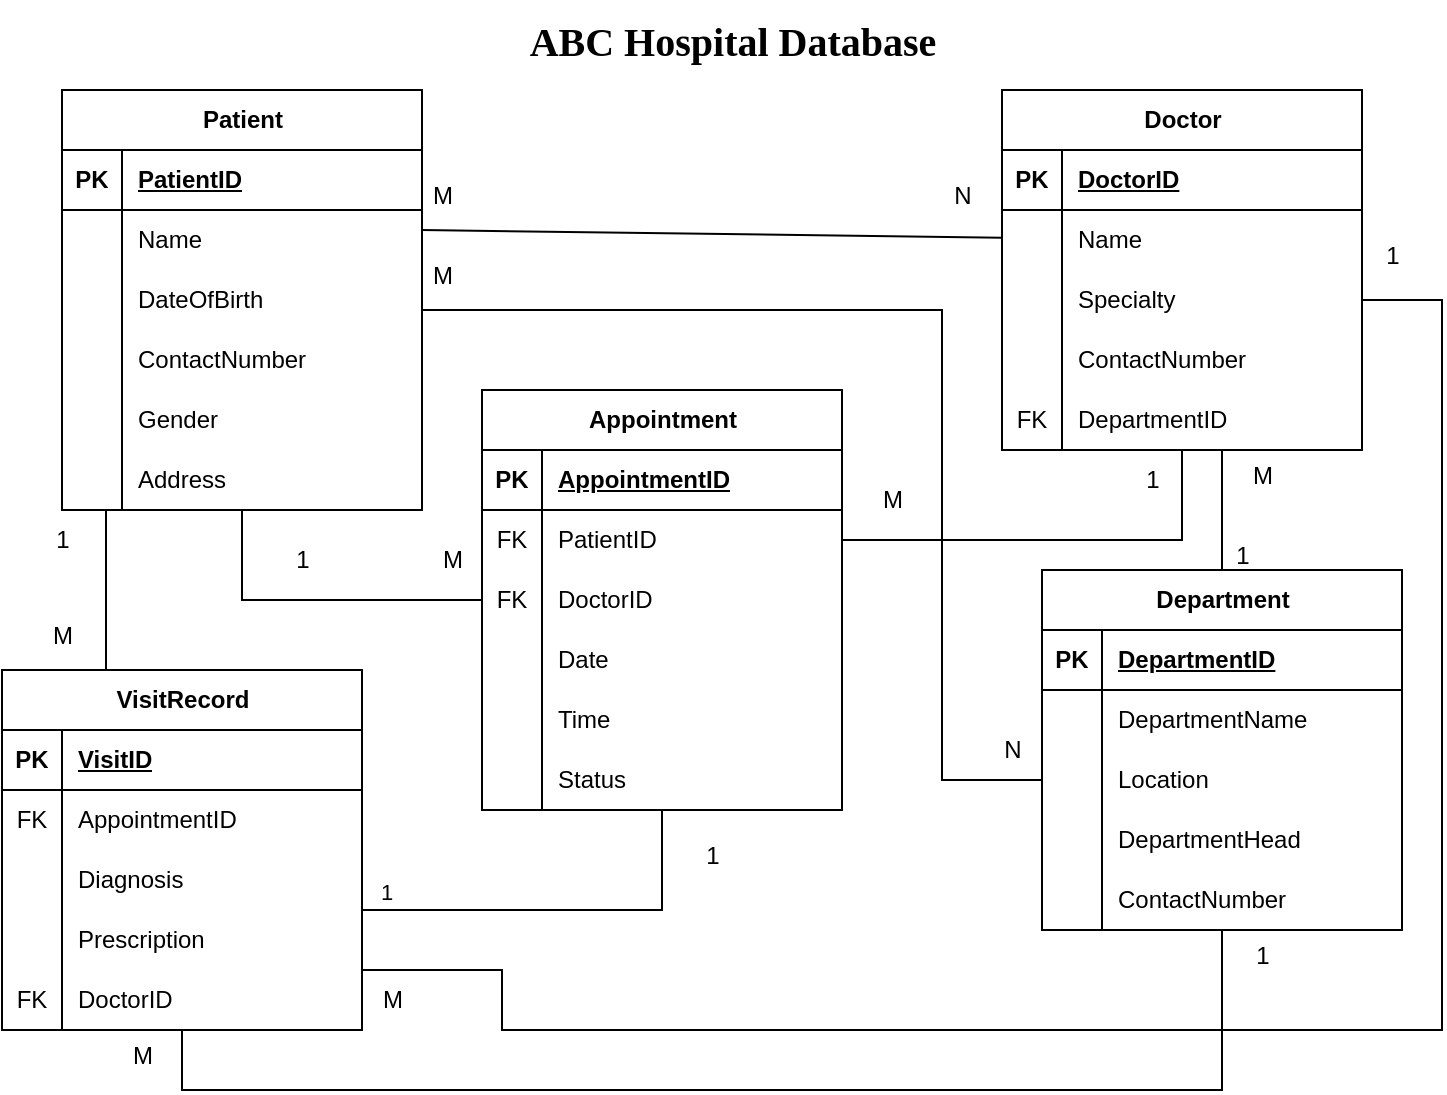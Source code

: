 <mxfile version="27.1.4">
  <diagram id="R2lEEEUBdFMjLlhIrx00" name="Page-1">
    <mxGraphModel dx="786" dy="1659" grid="1" gridSize="10" guides="1" tooltips="1" connect="1" arrows="1" fold="1" page="1" pageScale="1" pageWidth="850" pageHeight="1100" math="0" shadow="0" extFonts="Permanent Marker^https://fonts.googleapis.com/css?family=Permanent+Marker">
      <root>
        <mxCell id="0" />
        <mxCell id="1" parent="0" />
        <mxCell id="nMA0meQcNKcLC9DKMlgQ-1" value="Patient" style="shape=table;startSize=30;container=1;collapsible=1;childLayout=tableLayout;fixedRows=1;rowLines=0;fontStyle=1;align=center;resizeLast=1;html=1;" vertex="1" parent="1">
          <mxGeometry x="140" y="40" width="180" height="210" as="geometry" />
        </mxCell>
        <mxCell id="nMA0meQcNKcLC9DKMlgQ-2" value="" style="shape=tableRow;horizontal=0;startSize=0;swimlaneHead=0;swimlaneBody=0;fillColor=none;collapsible=0;dropTarget=0;points=[[0,0.5],[1,0.5]];portConstraint=eastwest;top=0;left=0;right=0;bottom=1;" vertex="1" parent="nMA0meQcNKcLC9DKMlgQ-1">
          <mxGeometry y="30" width="180" height="30" as="geometry" />
        </mxCell>
        <mxCell id="nMA0meQcNKcLC9DKMlgQ-3" value="PK" style="shape=partialRectangle;connectable=0;fillColor=none;top=0;left=0;bottom=0;right=0;fontStyle=1;overflow=hidden;whiteSpace=wrap;html=1;" vertex="1" parent="nMA0meQcNKcLC9DKMlgQ-2">
          <mxGeometry width="30" height="30" as="geometry">
            <mxRectangle width="30" height="30" as="alternateBounds" />
          </mxGeometry>
        </mxCell>
        <mxCell id="nMA0meQcNKcLC9DKMlgQ-4" value="PatientID" style="shape=partialRectangle;connectable=0;fillColor=none;top=0;left=0;bottom=0;right=0;align=left;spacingLeft=6;fontStyle=5;overflow=hidden;whiteSpace=wrap;html=1;" vertex="1" parent="nMA0meQcNKcLC9DKMlgQ-2">
          <mxGeometry x="30" width="150" height="30" as="geometry">
            <mxRectangle width="150" height="30" as="alternateBounds" />
          </mxGeometry>
        </mxCell>
        <mxCell id="nMA0meQcNKcLC9DKMlgQ-5" value="" style="shape=tableRow;horizontal=0;startSize=0;swimlaneHead=0;swimlaneBody=0;fillColor=none;collapsible=0;dropTarget=0;points=[[0,0.5],[1,0.5]];portConstraint=eastwest;top=0;left=0;right=0;bottom=0;" vertex="1" parent="nMA0meQcNKcLC9DKMlgQ-1">
          <mxGeometry y="60" width="180" height="30" as="geometry" />
        </mxCell>
        <mxCell id="nMA0meQcNKcLC9DKMlgQ-6" value="" style="shape=partialRectangle;connectable=0;fillColor=none;top=0;left=0;bottom=0;right=0;editable=1;overflow=hidden;whiteSpace=wrap;html=1;" vertex="1" parent="nMA0meQcNKcLC9DKMlgQ-5">
          <mxGeometry width="30" height="30" as="geometry">
            <mxRectangle width="30" height="30" as="alternateBounds" />
          </mxGeometry>
        </mxCell>
        <mxCell id="nMA0meQcNKcLC9DKMlgQ-7" value="Name" style="shape=partialRectangle;connectable=0;fillColor=none;top=0;left=0;bottom=0;right=0;align=left;spacingLeft=6;overflow=hidden;whiteSpace=wrap;html=1;" vertex="1" parent="nMA0meQcNKcLC9DKMlgQ-5">
          <mxGeometry x="30" width="150" height="30" as="geometry">
            <mxRectangle width="150" height="30" as="alternateBounds" />
          </mxGeometry>
        </mxCell>
        <mxCell id="nMA0meQcNKcLC9DKMlgQ-8" value="" style="shape=tableRow;horizontal=0;startSize=0;swimlaneHead=0;swimlaneBody=0;fillColor=none;collapsible=0;dropTarget=0;points=[[0,0.5],[1,0.5]];portConstraint=eastwest;top=0;left=0;right=0;bottom=0;" vertex="1" parent="nMA0meQcNKcLC9DKMlgQ-1">
          <mxGeometry y="90" width="180" height="30" as="geometry" />
        </mxCell>
        <mxCell id="nMA0meQcNKcLC9DKMlgQ-9" value="" style="shape=partialRectangle;connectable=0;fillColor=none;top=0;left=0;bottom=0;right=0;editable=1;overflow=hidden;whiteSpace=wrap;html=1;" vertex="1" parent="nMA0meQcNKcLC9DKMlgQ-8">
          <mxGeometry width="30" height="30" as="geometry">
            <mxRectangle width="30" height="30" as="alternateBounds" />
          </mxGeometry>
        </mxCell>
        <mxCell id="nMA0meQcNKcLC9DKMlgQ-10" value="DateOfBirth" style="shape=partialRectangle;connectable=0;fillColor=none;top=0;left=0;bottom=0;right=0;align=left;spacingLeft=6;overflow=hidden;whiteSpace=wrap;html=1;" vertex="1" parent="nMA0meQcNKcLC9DKMlgQ-8">
          <mxGeometry x="30" width="150" height="30" as="geometry">
            <mxRectangle width="150" height="30" as="alternateBounds" />
          </mxGeometry>
        </mxCell>
        <mxCell id="nMA0meQcNKcLC9DKMlgQ-11" value="" style="shape=tableRow;horizontal=0;startSize=0;swimlaneHead=0;swimlaneBody=0;fillColor=none;collapsible=0;dropTarget=0;points=[[0,0.5],[1,0.5]];portConstraint=eastwest;top=0;left=0;right=0;bottom=0;" vertex="1" parent="nMA0meQcNKcLC9DKMlgQ-1">
          <mxGeometry y="120" width="180" height="30" as="geometry" />
        </mxCell>
        <mxCell id="nMA0meQcNKcLC9DKMlgQ-12" value="" style="shape=partialRectangle;connectable=0;fillColor=none;top=0;left=0;bottom=0;right=0;editable=1;overflow=hidden;whiteSpace=wrap;html=1;" vertex="1" parent="nMA0meQcNKcLC9DKMlgQ-11">
          <mxGeometry width="30" height="30" as="geometry">
            <mxRectangle width="30" height="30" as="alternateBounds" />
          </mxGeometry>
        </mxCell>
        <mxCell id="nMA0meQcNKcLC9DKMlgQ-13" value="ContactNumber" style="shape=partialRectangle;connectable=0;fillColor=none;top=0;left=0;bottom=0;right=0;align=left;spacingLeft=6;overflow=hidden;whiteSpace=wrap;html=1;" vertex="1" parent="nMA0meQcNKcLC9DKMlgQ-11">
          <mxGeometry x="30" width="150" height="30" as="geometry">
            <mxRectangle width="150" height="30" as="alternateBounds" />
          </mxGeometry>
        </mxCell>
        <mxCell id="nMA0meQcNKcLC9DKMlgQ-156" style="shape=tableRow;horizontal=0;startSize=0;swimlaneHead=0;swimlaneBody=0;fillColor=none;collapsible=0;dropTarget=0;points=[[0,0.5],[1,0.5]];portConstraint=eastwest;top=0;left=0;right=0;bottom=0;" vertex="1" parent="nMA0meQcNKcLC9DKMlgQ-1">
          <mxGeometry y="150" width="180" height="30" as="geometry" />
        </mxCell>
        <mxCell id="nMA0meQcNKcLC9DKMlgQ-157" style="shape=partialRectangle;connectable=0;fillColor=none;top=0;left=0;bottom=0;right=0;editable=1;overflow=hidden;whiteSpace=wrap;html=1;" vertex="1" parent="nMA0meQcNKcLC9DKMlgQ-156">
          <mxGeometry width="30" height="30" as="geometry">
            <mxRectangle width="30" height="30" as="alternateBounds" />
          </mxGeometry>
        </mxCell>
        <mxCell id="nMA0meQcNKcLC9DKMlgQ-158" value="Gender" style="shape=partialRectangle;connectable=0;fillColor=none;top=0;left=0;bottom=0;right=0;align=left;spacingLeft=6;overflow=hidden;whiteSpace=wrap;html=1;" vertex="1" parent="nMA0meQcNKcLC9DKMlgQ-156">
          <mxGeometry x="30" width="150" height="30" as="geometry">
            <mxRectangle width="150" height="30" as="alternateBounds" />
          </mxGeometry>
        </mxCell>
        <mxCell id="nMA0meQcNKcLC9DKMlgQ-159" style="shape=tableRow;horizontal=0;startSize=0;swimlaneHead=0;swimlaneBody=0;fillColor=none;collapsible=0;dropTarget=0;points=[[0,0.5],[1,0.5]];portConstraint=eastwest;top=0;left=0;right=0;bottom=0;" vertex="1" parent="nMA0meQcNKcLC9DKMlgQ-1">
          <mxGeometry y="180" width="180" height="30" as="geometry" />
        </mxCell>
        <mxCell id="nMA0meQcNKcLC9DKMlgQ-160" style="shape=partialRectangle;connectable=0;fillColor=none;top=0;left=0;bottom=0;right=0;editable=1;overflow=hidden;whiteSpace=wrap;html=1;" vertex="1" parent="nMA0meQcNKcLC9DKMlgQ-159">
          <mxGeometry width="30" height="30" as="geometry">
            <mxRectangle width="30" height="30" as="alternateBounds" />
          </mxGeometry>
        </mxCell>
        <mxCell id="nMA0meQcNKcLC9DKMlgQ-161" value="Address" style="shape=partialRectangle;connectable=0;fillColor=none;top=0;left=0;bottom=0;right=0;align=left;spacingLeft=6;overflow=hidden;whiteSpace=wrap;html=1;" vertex="1" parent="nMA0meQcNKcLC9DKMlgQ-159">
          <mxGeometry x="30" width="150" height="30" as="geometry">
            <mxRectangle width="150" height="30" as="alternateBounds" />
          </mxGeometry>
        </mxCell>
        <mxCell id="nMA0meQcNKcLC9DKMlgQ-14" value="Doctor" style="shape=table;startSize=30;container=1;collapsible=1;childLayout=tableLayout;fixedRows=1;rowLines=0;fontStyle=1;align=center;resizeLast=1;html=1;" vertex="1" parent="1">
          <mxGeometry x="610" y="40" width="180" height="180" as="geometry" />
        </mxCell>
        <mxCell id="nMA0meQcNKcLC9DKMlgQ-15" value="" style="shape=tableRow;horizontal=0;startSize=0;swimlaneHead=0;swimlaneBody=0;fillColor=none;collapsible=0;dropTarget=0;points=[[0,0.5],[1,0.5]];portConstraint=eastwest;top=0;left=0;right=0;bottom=1;" vertex="1" parent="nMA0meQcNKcLC9DKMlgQ-14">
          <mxGeometry y="30" width="180" height="30" as="geometry" />
        </mxCell>
        <mxCell id="nMA0meQcNKcLC9DKMlgQ-16" value="PK" style="shape=partialRectangle;connectable=0;fillColor=none;top=0;left=0;bottom=0;right=0;fontStyle=1;overflow=hidden;whiteSpace=wrap;html=1;" vertex="1" parent="nMA0meQcNKcLC9DKMlgQ-15">
          <mxGeometry width="30" height="30" as="geometry">
            <mxRectangle width="30" height="30" as="alternateBounds" />
          </mxGeometry>
        </mxCell>
        <mxCell id="nMA0meQcNKcLC9DKMlgQ-17" value="DoctorID" style="shape=partialRectangle;connectable=0;fillColor=none;top=0;left=0;bottom=0;right=0;align=left;spacingLeft=6;fontStyle=5;overflow=hidden;whiteSpace=wrap;html=1;" vertex="1" parent="nMA0meQcNKcLC9DKMlgQ-15">
          <mxGeometry x="30" width="150" height="30" as="geometry">
            <mxRectangle width="150" height="30" as="alternateBounds" />
          </mxGeometry>
        </mxCell>
        <mxCell id="nMA0meQcNKcLC9DKMlgQ-18" value="" style="shape=tableRow;horizontal=0;startSize=0;swimlaneHead=0;swimlaneBody=0;fillColor=none;collapsible=0;dropTarget=0;points=[[0,0.5],[1,0.5]];portConstraint=eastwest;top=0;left=0;right=0;bottom=0;" vertex="1" parent="nMA0meQcNKcLC9DKMlgQ-14">
          <mxGeometry y="60" width="180" height="30" as="geometry" />
        </mxCell>
        <mxCell id="nMA0meQcNKcLC9DKMlgQ-19" value="" style="shape=partialRectangle;connectable=0;fillColor=none;top=0;left=0;bottom=0;right=0;editable=1;overflow=hidden;whiteSpace=wrap;html=1;" vertex="1" parent="nMA0meQcNKcLC9DKMlgQ-18">
          <mxGeometry width="30" height="30" as="geometry">
            <mxRectangle width="30" height="30" as="alternateBounds" />
          </mxGeometry>
        </mxCell>
        <mxCell id="nMA0meQcNKcLC9DKMlgQ-20" value="Name" style="shape=partialRectangle;connectable=0;fillColor=none;top=0;left=0;bottom=0;right=0;align=left;spacingLeft=6;overflow=hidden;whiteSpace=wrap;html=1;" vertex="1" parent="nMA0meQcNKcLC9DKMlgQ-18">
          <mxGeometry x="30" width="150" height="30" as="geometry">
            <mxRectangle width="150" height="30" as="alternateBounds" />
          </mxGeometry>
        </mxCell>
        <mxCell id="nMA0meQcNKcLC9DKMlgQ-21" value="" style="shape=tableRow;horizontal=0;startSize=0;swimlaneHead=0;swimlaneBody=0;fillColor=none;collapsible=0;dropTarget=0;points=[[0,0.5],[1,0.5]];portConstraint=eastwest;top=0;left=0;right=0;bottom=0;" vertex="1" parent="nMA0meQcNKcLC9DKMlgQ-14">
          <mxGeometry y="90" width="180" height="30" as="geometry" />
        </mxCell>
        <mxCell id="nMA0meQcNKcLC9DKMlgQ-22" value="" style="shape=partialRectangle;connectable=0;fillColor=none;top=0;left=0;bottom=0;right=0;editable=1;overflow=hidden;whiteSpace=wrap;html=1;" vertex="1" parent="nMA0meQcNKcLC9DKMlgQ-21">
          <mxGeometry width="30" height="30" as="geometry">
            <mxRectangle width="30" height="30" as="alternateBounds" />
          </mxGeometry>
        </mxCell>
        <mxCell id="nMA0meQcNKcLC9DKMlgQ-23" value="Specialty" style="shape=partialRectangle;connectable=0;fillColor=none;top=0;left=0;bottom=0;right=0;align=left;spacingLeft=6;overflow=hidden;whiteSpace=wrap;html=1;" vertex="1" parent="nMA0meQcNKcLC9DKMlgQ-21">
          <mxGeometry x="30" width="150" height="30" as="geometry">
            <mxRectangle width="150" height="30" as="alternateBounds" />
          </mxGeometry>
        </mxCell>
        <mxCell id="nMA0meQcNKcLC9DKMlgQ-24" value="" style="shape=tableRow;horizontal=0;startSize=0;swimlaneHead=0;swimlaneBody=0;fillColor=none;collapsible=0;dropTarget=0;points=[[0,0.5],[1,0.5]];portConstraint=eastwest;top=0;left=0;right=0;bottom=0;" vertex="1" parent="nMA0meQcNKcLC9DKMlgQ-14">
          <mxGeometry y="120" width="180" height="30" as="geometry" />
        </mxCell>
        <mxCell id="nMA0meQcNKcLC9DKMlgQ-25" value="" style="shape=partialRectangle;connectable=0;fillColor=none;top=0;left=0;bottom=0;right=0;editable=1;overflow=hidden;whiteSpace=wrap;html=1;" vertex="1" parent="nMA0meQcNKcLC9DKMlgQ-24">
          <mxGeometry width="30" height="30" as="geometry">
            <mxRectangle width="30" height="30" as="alternateBounds" />
          </mxGeometry>
        </mxCell>
        <mxCell id="nMA0meQcNKcLC9DKMlgQ-26" value="ContactNumber" style="shape=partialRectangle;connectable=0;fillColor=none;top=0;left=0;bottom=0;right=0;align=left;spacingLeft=6;overflow=hidden;whiteSpace=wrap;html=1;" vertex="1" parent="nMA0meQcNKcLC9DKMlgQ-24">
          <mxGeometry x="30" width="150" height="30" as="geometry">
            <mxRectangle width="150" height="30" as="alternateBounds" />
          </mxGeometry>
        </mxCell>
        <mxCell id="nMA0meQcNKcLC9DKMlgQ-162" style="shape=tableRow;horizontal=0;startSize=0;swimlaneHead=0;swimlaneBody=0;fillColor=none;collapsible=0;dropTarget=0;points=[[0,0.5],[1,0.5]];portConstraint=eastwest;top=0;left=0;right=0;bottom=0;" vertex="1" parent="nMA0meQcNKcLC9DKMlgQ-14">
          <mxGeometry y="150" width="180" height="30" as="geometry" />
        </mxCell>
        <mxCell id="nMA0meQcNKcLC9DKMlgQ-163" value="FK" style="shape=partialRectangle;connectable=0;fillColor=none;top=0;left=0;bottom=0;right=0;editable=1;overflow=hidden;whiteSpace=wrap;html=1;" vertex="1" parent="nMA0meQcNKcLC9DKMlgQ-162">
          <mxGeometry width="30" height="30" as="geometry">
            <mxRectangle width="30" height="30" as="alternateBounds" />
          </mxGeometry>
        </mxCell>
        <mxCell id="nMA0meQcNKcLC9DKMlgQ-164" value="DepartmentID" style="shape=partialRectangle;connectable=0;fillColor=none;top=0;left=0;bottom=0;right=0;align=left;spacingLeft=6;overflow=hidden;whiteSpace=wrap;html=1;" vertex="1" parent="nMA0meQcNKcLC9DKMlgQ-162">
          <mxGeometry x="30" width="150" height="30" as="geometry">
            <mxRectangle width="150" height="30" as="alternateBounds" />
          </mxGeometry>
        </mxCell>
        <mxCell id="nMA0meQcNKcLC9DKMlgQ-40" value="" style="shape=tableRow;horizontal=0;startSize=0;swimlaneHead=0;swimlaneBody=0;fillColor=none;collapsible=0;dropTarget=0;points=[[0,0.5],[1,0.5]];portConstraint=eastwest;top=0;left=0;right=0;bottom=0;" vertex="1" parent="1">
          <mxGeometry x="400" y="410" width="180" height="30" as="geometry" />
        </mxCell>
        <mxCell id="nMA0meQcNKcLC9DKMlgQ-41" value="" style="shape=partialRectangle;connectable=0;fillColor=none;top=0;left=0;bottom=0;right=0;editable=1;overflow=hidden;whiteSpace=wrap;html=1;" vertex="1" parent="nMA0meQcNKcLC9DKMlgQ-40">
          <mxGeometry width="30" height="30" as="geometry">
            <mxRectangle width="30" height="30" as="alternateBounds" />
          </mxGeometry>
        </mxCell>
        <mxCell id="nMA0meQcNKcLC9DKMlgQ-61" value="Appointment" style="shape=table;startSize=30;container=1;collapsible=1;childLayout=tableLayout;fixedRows=1;rowLines=0;fontStyle=1;align=center;resizeLast=1;html=1;" vertex="1" parent="1">
          <mxGeometry x="350" y="190" width="180" height="210" as="geometry" />
        </mxCell>
        <mxCell id="nMA0meQcNKcLC9DKMlgQ-62" value="" style="shape=tableRow;horizontal=0;startSize=0;swimlaneHead=0;swimlaneBody=0;fillColor=none;collapsible=0;dropTarget=0;points=[[0,0.5],[1,0.5]];portConstraint=eastwest;top=0;left=0;right=0;bottom=1;" vertex="1" parent="nMA0meQcNKcLC9DKMlgQ-61">
          <mxGeometry y="30" width="180" height="30" as="geometry" />
        </mxCell>
        <mxCell id="nMA0meQcNKcLC9DKMlgQ-63" value="PK" style="shape=partialRectangle;connectable=0;fillColor=none;top=0;left=0;bottom=0;right=0;fontStyle=1;overflow=hidden;whiteSpace=wrap;html=1;" vertex="1" parent="nMA0meQcNKcLC9DKMlgQ-62">
          <mxGeometry width="30" height="30" as="geometry">
            <mxRectangle width="30" height="30" as="alternateBounds" />
          </mxGeometry>
        </mxCell>
        <mxCell id="nMA0meQcNKcLC9DKMlgQ-64" value="AppointmentID" style="shape=partialRectangle;connectable=0;fillColor=none;top=0;left=0;bottom=0;right=0;align=left;spacingLeft=6;fontStyle=5;overflow=hidden;whiteSpace=wrap;html=1;" vertex="1" parent="nMA0meQcNKcLC9DKMlgQ-62">
          <mxGeometry x="30" width="150" height="30" as="geometry">
            <mxRectangle width="150" height="30" as="alternateBounds" />
          </mxGeometry>
        </mxCell>
        <mxCell id="nMA0meQcNKcLC9DKMlgQ-65" value="" style="shape=tableRow;horizontal=0;startSize=0;swimlaneHead=0;swimlaneBody=0;fillColor=none;collapsible=0;dropTarget=0;points=[[0,0.5],[1,0.5]];portConstraint=eastwest;top=0;left=0;right=0;bottom=0;" vertex="1" parent="nMA0meQcNKcLC9DKMlgQ-61">
          <mxGeometry y="60" width="180" height="30" as="geometry" />
        </mxCell>
        <mxCell id="nMA0meQcNKcLC9DKMlgQ-66" value="FK" style="shape=partialRectangle;connectable=0;fillColor=none;top=0;left=0;bottom=0;right=0;editable=1;overflow=hidden;whiteSpace=wrap;html=1;" vertex="1" parent="nMA0meQcNKcLC9DKMlgQ-65">
          <mxGeometry width="30" height="30" as="geometry">
            <mxRectangle width="30" height="30" as="alternateBounds" />
          </mxGeometry>
        </mxCell>
        <mxCell id="nMA0meQcNKcLC9DKMlgQ-67" value="PatientID" style="shape=partialRectangle;connectable=0;fillColor=none;top=0;left=0;bottom=0;right=0;align=left;spacingLeft=6;overflow=hidden;whiteSpace=wrap;html=1;" vertex="1" parent="nMA0meQcNKcLC9DKMlgQ-65">
          <mxGeometry x="30" width="150" height="30" as="geometry">
            <mxRectangle width="150" height="30" as="alternateBounds" />
          </mxGeometry>
        </mxCell>
        <mxCell id="nMA0meQcNKcLC9DKMlgQ-68" value="" style="shape=tableRow;horizontal=0;startSize=0;swimlaneHead=0;swimlaneBody=0;fillColor=none;collapsible=0;dropTarget=0;points=[[0,0.5],[1,0.5]];portConstraint=eastwest;top=0;left=0;right=0;bottom=0;" vertex="1" parent="nMA0meQcNKcLC9DKMlgQ-61">
          <mxGeometry y="90" width="180" height="30" as="geometry" />
        </mxCell>
        <mxCell id="nMA0meQcNKcLC9DKMlgQ-69" value="FK" style="shape=partialRectangle;connectable=0;fillColor=none;top=0;left=0;bottom=0;right=0;editable=1;overflow=hidden;whiteSpace=wrap;html=1;" vertex="1" parent="nMA0meQcNKcLC9DKMlgQ-68">
          <mxGeometry width="30" height="30" as="geometry">
            <mxRectangle width="30" height="30" as="alternateBounds" />
          </mxGeometry>
        </mxCell>
        <mxCell id="nMA0meQcNKcLC9DKMlgQ-70" value="DoctorID" style="shape=partialRectangle;connectable=0;fillColor=none;top=0;left=0;bottom=0;right=0;align=left;spacingLeft=6;overflow=hidden;whiteSpace=wrap;html=1;" vertex="1" parent="nMA0meQcNKcLC9DKMlgQ-68">
          <mxGeometry x="30" width="150" height="30" as="geometry">
            <mxRectangle width="150" height="30" as="alternateBounds" />
          </mxGeometry>
        </mxCell>
        <mxCell id="nMA0meQcNKcLC9DKMlgQ-71" value="" style="shape=tableRow;horizontal=0;startSize=0;swimlaneHead=0;swimlaneBody=0;fillColor=none;collapsible=0;dropTarget=0;points=[[0,0.5],[1,0.5]];portConstraint=eastwest;top=0;left=0;right=0;bottom=0;" vertex="1" parent="nMA0meQcNKcLC9DKMlgQ-61">
          <mxGeometry y="120" width="180" height="30" as="geometry" />
        </mxCell>
        <mxCell id="nMA0meQcNKcLC9DKMlgQ-72" value="" style="shape=partialRectangle;connectable=0;fillColor=none;top=0;left=0;bottom=0;right=0;editable=1;overflow=hidden;whiteSpace=wrap;html=1;" vertex="1" parent="nMA0meQcNKcLC9DKMlgQ-71">
          <mxGeometry width="30" height="30" as="geometry">
            <mxRectangle width="30" height="30" as="alternateBounds" />
          </mxGeometry>
        </mxCell>
        <mxCell id="nMA0meQcNKcLC9DKMlgQ-73" value="Date" style="shape=partialRectangle;connectable=0;fillColor=none;top=0;left=0;bottom=0;right=0;align=left;spacingLeft=6;overflow=hidden;whiteSpace=wrap;html=1;" vertex="1" parent="nMA0meQcNKcLC9DKMlgQ-71">
          <mxGeometry x="30" width="150" height="30" as="geometry">
            <mxRectangle width="150" height="30" as="alternateBounds" />
          </mxGeometry>
        </mxCell>
        <mxCell id="nMA0meQcNKcLC9DKMlgQ-74" style="shape=tableRow;horizontal=0;startSize=0;swimlaneHead=0;swimlaneBody=0;fillColor=none;collapsible=0;dropTarget=0;points=[[0,0.5],[1,0.5]];portConstraint=eastwest;top=0;left=0;right=0;bottom=0;" vertex="1" parent="nMA0meQcNKcLC9DKMlgQ-61">
          <mxGeometry y="150" width="180" height="30" as="geometry" />
        </mxCell>
        <mxCell id="nMA0meQcNKcLC9DKMlgQ-75" value="" style="shape=partialRectangle;connectable=0;fillColor=none;top=0;left=0;bottom=0;right=0;editable=1;overflow=hidden;whiteSpace=wrap;html=1;" vertex="1" parent="nMA0meQcNKcLC9DKMlgQ-74">
          <mxGeometry width="30" height="30" as="geometry">
            <mxRectangle width="30" height="30" as="alternateBounds" />
          </mxGeometry>
        </mxCell>
        <mxCell id="nMA0meQcNKcLC9DKMlgQ-76" value="Time" style="shape=partialRectangle;connectable=0;fillColor=none;top=0;left=0;bottom=0;right=0;align=left;spacingLeft=6;overflow=hidden;whiteSpace=wrap;html=1;" vertex="1" parent="nMA0meQcNKcLC9DKMlgQ-74">
          <mxGeometry x="30" width="150" height="30" as="geometry">
            <mxRectangle width="150" height="30" as="alternateBounds" />
          </mxGeometry>
        </mxCell>
        <mxCell id="nMA0meQcNKcLC9DKMlgQ-168" style="shape=tableRow;horizontal=0;startSize=0;swimlaneHead=0;swimlaneBody=0;fillColor=none;collapsible=0;dropTarget=0;points=[[0,0.5],[1,0.5]];portConstraint=eastwest;top=0;left=0;right=0;bottom=0;" vertex="1" parent="nMA0meQcNKcLC9DKMlgQ-61">
          <mxGeometry y="180" width="180" height="30" as="geometry" />
        </mxCell>
        <mxCell id="nMA0meQcNKcLC9DKMlgQ-169" style="shape=partialRectangle;connectable=0;fillColor=none;top=0;left=0;bottom=0;right=0;editable=1;overflow=hidden;whiteSpace=wrap;html=1;" vertex="1" parent="nMA0meQcNKcLC9DKMlgQ-168">
          <mxGeometry width="30" height="30" as="geometry">
            <mxRectangle width="30" height="30" as="alternateBounds" />
          </mxGeometry>
        </mxCell>
        <mxCell id="nMA0meQcNKcLC9DKMlgQ-170" value="Status" style="shape=partialRectangle;connectable=0;fillColor=none;top=0;left=0;bottom=0;right=0;align=left;spacingLeft=6;overflow=hidden;whiteSpace=wrap;html=1;" vertex="1" parent="nMA0meQcNKcLC9DKMlgQ-168">
          <mxGeometry x="30" width="150" height="30" as="geometry">
            <mxRectangle width="150" height="30" as="alternateBounds" />
          </mxGeometry>
        </mxCell>
        <mxCell id="nMA0meQcNKcLC9DKMlgQ-85" value="VisitRecord" style="shape=table;startSize=30;container=1;collapsible=1;childLayout=tableLayout;fixedRows=1;rowLines=0;fontStyle=1;align=center;resizeLast=1;html=1;" vertex="1" parent="1">
          <mxGeometry x="110" y="330" width="180" height="180" as="geometry" />
        </mxCell>
        <mxCell id="nMA0meQcNKcLC9DKMlgQ-86" value="" style="shape=tableRow;horizontal=0;startSize=0;swimlaneHead=0;swimlaneBody=0;fillColor=none;collapsible=0;dropTarget=0;points=[[0,0.5],[1,0.5]];portConstraint=eastwest;top=0;left=0;right=0;bottom=1;" vertex="1" parent="nMA0meQcNKcLC9DKMlgQ-85">
          <mxGeometry y="30" width="180" height="30" as="geometry" />
        </mxCell>
        <mxCell id="nMA0meQcNKcLC9DKMlgQ-87" value="PK" style="shape=partialRectangle;connectable=0;fillColor=none;top=0;left=0;bottom=0;right=0;fontStyle=1;overflow=hidden;whiteSpace=wrap;html=1;" vertex="1" parent="nMA0meQcNKcLC9DKMlgQ-86">
          <mxGeometry width="30" height="30" as="geometry">
            <mxRectangle width="30" height="30" as="alternateBounds" />
          </mxGeometry>
        </mxCell>
        <mxCell id="nMA0meQcNKcLC9DKMlgQ-88" value="VisitID" style="shape=partialRectangle;connectable=0;fillColor=none;top=0;left=0;bottom=0;right=0;align=left;spacingLeft=6;fontStyle=5;overflow=hidden;whiteSpace=wrap;html=1;" vertex="1" parent="nMA0meQcNKcLC9DKMlgQ-86">
          <mxGeometry x="30" width="150" height="30" as="geometry">
            <mxRectangle width="150" height="30" as="alternateBounds" />
          </mxGeometry>
        </mxCell>
        <mxCell id="nMA0meQcNKcLC9DKMlgQ-89" value="" style="shape=tableRow;horizontal=0;startSize=0;swimlaneHead=0;swimlaneBody=0;fillColor=none;collapsible=0;dropTarget=0;points=[[0,0.5],[1,0.5]];portConstraint=eastwest;top=0;left=0;right=0;bottom=0;" vertex="1" parent="nMA0meQcNKcLC9DKMlgQ-85">
          <mxGeometry y="60" width="180" height="30" as="geometry" />
        </mxCell>
        <mxCell id="nMA0meQcNKcLC9DKMlgQ-90" value="FK" style="shape=partialRectangle;connectable=0;fillColor=none;top=0;left=0;bottom=0;right=0;editable=1;overflow=hidden;whiteSpace=wrap;html=1;" vertex="1" parent="nMA0meQcNKcLC9DKMlgQ-89">
          <mxGeometry width="30" height="30" as="geometry">
            <mxRectangle width="30" height="30" as="alternateBounds" />
          </mxGeometry>
        </mxCell>
        <mxCell id="nMA0meQcNKcLC9DKMlgQ-91" value="AppointmentID" style="shape=partialRectangle;connectable=0;fillColor=none;top=0;left=0;bottom=0;right=0;align=left;spacingLeft=6;overflow=hidden;whiteSpace=wrap;html=1;" vertex="1" parent="nMA0meQcNKcLC9DKMlgQ-89">
          <mxGeometry x="30" width="150" height="30" as="geometry">
            <mxRectangle width="150" height="30" as="alternateBounds" />
          </mxGeometry>
        </mxCell>
        <mxCell id="nMA0meQcNKcLC9DKMlgQ-92" value="" style="shape=tableRow;horizontal=0;startSize=0;swimlaneHead=0;swimlaneBody=0;fillColor=none;collapsible=0;dropTarget=0;points=[[0,0.5],[1,0.5]];portConstraint=eastwest;top=0;left=0;right=0;bottom=0;" vertex="1" parent="nMA0meQcNKcLC9DKMlgQ-85">
          <mxGeometry y="90" width="180" height="30" as="geometry" />
        </mxCell>
        <mxCell id="nMA0meQcNKcLC9DKMlgQ-93" value="" style="shape=partialRectangle;connectable=0;fillColor=none;top=0;left=0;bottom=0;right=0;editable=1;overflow=hidden;whiteSpace=wrap;html=1;" vertex="1" parent="nMA0meQcNKcLC9DKMlgQ-92">
          <mxGeometry width="30" height="30" as="geometry">
            <mxRectangle width="30" height="30" as="alternateBounds" />
          </mxGeometry>
        </mxCell>
        <mxCell id="nMA0meQcNKcLC9DKMlgQ-94" value="Diagnosis" style="shape=partialRectangle;connectable=0;fillColor=none;top=0;left=0;bottom=0;right=0;align=left;spacingLeft=6;overflow=hidden;whiteSpace=wrap;html=1;" vertex="1" parent="nMA0meQcNKcLC9DKMlgQ-92">
          <mxGeometry x="30" width="150" height="30" as="geometry">
            <mxRectangle width="150" height="30" as="alternateBounds" />
          </mxGeometry>
        </mxCell>
        <mxCell id="nMA0meQcNKcLC9DKMlgQ-95" value="" style="shape=tableRow;horizontal=0;startSize=0;swimlaneHead=0;swimlaneBody=0;fillColor=none;collapsible=0;dropTarget=0;points=[[0,0.5],[1,0.5]];portConstraint=eastwest;top=0;left=0;right=0;bottom=0;" vertex="1" parent="nMA0meQcNKcLC9DKMlgQ-85">
          <mxGeometry y="120" width="180" height="30" as="geometry" />
        </mxCell>
        <mxCell id="nMA0meQcNKcLC9DKMlgQ-96" value="" style="shape=partialRectangle;connectable=0;fillColor=none;top=0;left=0;bottom=0;right=0;editable=1;overflow=hidden;whiteSpace=wrap;html=1;" vertex="1" parent="nMA0meQcNKcLC9DKMlgQ-95">
          <mxGeometry width="30" height="30" as="geometry">
            <mxRectangle width="30" height="30" as="alternateBounds" />
          </mxGeometry>
        </mxCell>
        <mxCell id="nMA0meQcNKcLC9DKMlgQ-97" value="Prescription" style="shape=partialRectangle;connectable=0;fillColor=none;top=0;left=0;bottom=0;right=0;align=left;spacingLeft=6;overflow=hidden;whiteSpace=wrap;html=1;" vertex="1" parent="nMA0meQcNKcLC9DKMlgQ-95">
          <mxGeometry x="30" width="150" height="30" as="geometry">
            <mxRectangle width="150" height="30" as="alternateBounds" />
          </mxGeometry>
        </mxCell>
        <mxCell id="nMA0meQcNKcLC9DKMlgQ-171" style="shape=tableRow;horizontal=0;startSize=0;swimlaneHead=0;swimlaneBody=0;fillColor=none;collapsible=0;dropTarget=0;points=[[0,0.5],[1,0.5]];portConstraint=eastwest;top=0;left=0;right=0;bottom=0;" vertex="1" parent="nMA0meQcNKcLC9DKMlgQ-85">
          <mxGeometry y="150" width="180" height="30" as="geometry" />
        </mxCell>
        <mxCell id="nMA0meQcNKcLC9DKMlgQ-172" value="FK" style="shape=partialRectangle;connectable=0;fillColor=none;top=0;left=0;bottom=0;right=0;editable=1;overflow=hidden;whiteSpace=wrap;html=1;" vertex="1" parent="nMA0meQcNKcLC9DKMlgQ-171">
          <mxGeometry width="30" height="30" as="geometry">
            <mxRectangle width="30" height="30" as="alternateBounds" />
          </mxGeometry>
        </mxCell>
        <mxCell id="nMA0meQcNKcLC9DKMlgQ-173" value="DoctorID" style="shape=partialRectangle;connectable=0;fillColor=none;top=0;left=0;bottom=0;right=0;align=left;spacingLeft=6;overflow=hidden;whiteSpace=wrap;html=1;" vertex="1" parent="nMA0meQcNKcLC9DKMlgQ-171">
          <mxGeometry x="30" width="150" height="30" as="geometry">
            <mxRectangle width="150" height="30" as="alternateBounds" />
          </mxGeometry>
        </mxCell>
        <mxCell id="nMA0meQcNKcLC9DKMlgQ-98" value="Department" style="shape=table;startSize=30;container=1;collapsible=1;childLayout=tableLayout;fixedRows=1;rowLines=0;fontStyle=1;align=center;resizeLast=1;html=1;" vertex="1" parent="1">
          <mxGeometry x="630" y="280" width="180" height="180" as="geometry" />
        </mxCell>
        <mxCell id="nMA0meQcNKcLC9DKMlgQ-99" value="" style="shape=tableRow;horizontal=0;startSize=0;swimlaneHead=0;swimlaneBody=0;fillColor=none;collapsible=0;dropTarget=0;points=[[0,0.5],[1,0.5]];portConstraint=eastwest;top=0;left=0;right=0;bottom=1;" vertex="1" parent="nMA0meQcNKcLC9DKMlgQ-98">
          <mxGeometry y="30" width="180" height="30" as="geometry" />
        </mxCell>
        <mxCell id="nMA0meQcNKcLC9DKMlgQ-100" value="PK" style="shape=partialRectangle;connectable=0;fillColor=none;top=0;left=0;bottom=0;right=0;fontStyle=1;overflow=hidden;whiteSpace=wrap;html=1;" vertex="1" parent="nMA0meQcNKcLC9DKMlgQ-99">
          <mxGeometry width="30" height="30" as="geometry">
            <mxRectangle width="30" height="30" as="alternateBounds" />
          </mxGeometry>
        </mxCell>
        <mxCell id="nMA0meQcNKcLC9DKMlgQ-101" value="DepartmentID" style="shape=partialRectangle;connectable=0;fillColor=none;top=0;left=0;bottom=0;right=0;align=left;spacingLeft=6;fontStyle=5;overflow=hidden;whiteSpace=wrap;html=1;" vertex="1" parent="nMA0meQcNKcLC9DKMlgQ-99">
          <mxGeometry x="30" width="150" height="30" as="geometry">
            <mxRectangle width="150" height="30" as="alternateBounds" />
          </mxGeometry>
        </mxCell>
        <mxCell id="nMA0meQcNKcLC9DKMlgQ-102" value="" style="shape=tableRow;horizontal=0;startSize=0;swimlaneHead=0;swimlaneBody=0;fillColor=none;collapsible=0;dropTarget=0;points=[[0,0.5],[1,0.5]];portConstraint=eastwest;top=0;left=0;right=0;bottom=0;" vertex="1" parent="nMA0meQcNKcLC9DKMlgQ-98">
          <mxGeometry y="60" width="180" height="30" as="geometry" />
        </mxCell>
        <mxCell id="nMA0meQcNKcLC9DKMlgQ-103" value="" style="shape=partialRectangle;connectable=0;fillColor=none;top=0;left=0;bottom=0;right=0;editable=1;overflow=hidden;whiteSpace=wrap;html=1;" vertex="1" parent="nMA0meQcNKcLC9DKMlgQ-102">
          <mxGeometry width="30" height="30" as="geometry">
            <mxRectangle width="30" height="30" as="alternateBounds" />
          </mxGeometry>
        </mxCell>
        <mxCell id="nMA0meQcNKcLC9DKMlgQ-104" value="DepartmentName" style="shape=partialRectangle;connectable=0;fillColor=none;top=0;left=0;bottom=0;right=0;align=left;spacingLeft=6;overflow=hidden;whiteSpace=wrap;html=1;" vertex="1" parent="nMA0meQcNKcLC9DKMlgQ-102">
          <mxGeometry x="30" width="150" height="30" as="geometry">
            <mxRectangle width="150" height="30" as="alternateBounds" />
          </mxGeometry>
        </mxCell>
        <mxCell id="nMA0meQcNKcLC9DKMlgQ-105" value="" style="shape=tableRow;horizontal=0;startSize=0;swimlaneHead=0;swimlaneBody=0;fillColor=none;collapsible=0;dropTarget=0;points=[[0,0.5],[1,0.5]];portConstraint=eastwest;top=0;left=0;right=0;bottom=0;" vertex="1" parent="nMA0meQcNKcLC9DKMlgQ-98">
          <mxGeometry y="90" width="180" height="30" as="geometry" />
        </mxCell>
        <mxCell id="nMA0meQcNKcLC9DKMlgQ-106" value="" style="shape=partialRectangle;connectable=0;fillColor=none;top=0;left=0;bottom=0;right=0;editable=1;overflow=hidden;whiteSpace=wrap;html=1;" vertex="1" parent="nMA0meQcNKcLC9DKMlgQ-105">
          <mxGeometry width="30" height="30" as="geometry">
            <mxRectangle width="30" height="30" as="alternateBounds" />
          </mxGeometry>
        </mxCell>
        <mxCell id="nMA0meQcNKcLC9DKMlgQ-107" value="Location" style="shape=partialRectangle;connectable=0;fillColor=none;top=0;left=0;bottom=0;right=0;align=left;spacingLeft=6;overflow=hidden;whiteSpace=wrap;html=1;" vertex="1" parent="nMA0meQcNKcLC9DKMlgQ-105">
          <mxGeometry x="30" width="150" height="30" as="geometry">
            <mxRectangle width="150" height="30" as="alternateBounds" />
          </mxGeometry>
        </mxCell>
        <mxCell id="nMA0meQcNKcLC9DKMlgQ-114" style="shape=tableRow;horizontal=0;startSize=0;swimlaneHead=0;swimlaneBody=0;fillColor=none;collapsible=0;dropTarget=0;points=[[0,0.5],[1,0.5]];portConstraint=eastwest;top=0;left=0;right=0;bottom=0;" vertex="1" parent="nMA0meQcNKcLC9DKMlgQ-98">
          <mxGeometry y="120" width="180" height="30" as="geometry" />
        </mxCell>
        <mxCell id="nMA0meQcNKcLC9DKMlgQ-115" style="shape=partialRectangle;connectable=0;fillColor=none;top=0;left=0;bottom=0;right=0;editable=1;overflow=hidden;whiteSpace=wrap;html=1;" vertex="1" parent="nMA0meQcNKcLC9DKMlgQ-114">
          <mxGeometry width="30" height="30" as="geometry">
            <mxRectangle width="30" height="30" as="alternateBounds" />
          </mxGeometry>
        </mxCell>
        <mxCell id="nMA0meQcNKcLC9DKMlgQ-116" value="DepartmentHead" style="shape=partialRectangle;connectable=0;fillColor=none;top=0;left=0;bottom=0;right=0;align=left;spacingLeft=6;overflow=hidden;whiteSpace=wrap;html=1;" vertex="1" parent="nMA0meQcNKcLC9DKMlgQ-114">
          <mxGeometry x="30" width="150" height="30" as="geometry">
            <mxRectangle width="150" height="30" as="alternateBounds" />
          </mxGeometry>
        </mxCell>
        <mxCell id="nMA0meQcNKcLC9DKMlgQ-111" style="shape=tableRow;horizontal=0;startSize=0;swimlaneHead=0;swimlaneBody=0;fillColor=none;collapsible=0;dropTarget=0;points=[[0,0.5],[1,0.5]];portConstraint=eastwest;top=0;left=0;right=0;bottom=0;" vertex="1" parent="nMA0meQcNKcLC9DKMlgQ-98">
          <mxGeometry y="150" width="180" height="30" as="geometry" />
        </mxCell>
        <mxCell id="nMA0meQcNKcLC9DKMlgQ-112" style="shape=partialRectangle;connectable=0;fillColor=none;top=0;left=0;bottom=0;right=0;editable=1;overflow=hidden;whiteSpace=wrap;html=1;" vertex="1" parent="nMA0meQcNKcLC9DKMlgQ-111">
          <mxGeometry width="30" height="30" as="geometry">
            <mxRectangle width="30" height="30" as="alternateBounds" />
          </mxGeometry>
        </mxCell>
        <mxCell id="nMA0meQcNKcLC9DKMlgQ-113" value="ContactNumber" style="shape=partialRectangle;connectable=0;fillColor=none;top=0;left=0;bottom=0;right=0;align=left;spacingLeft=6;overflow=hidden;whiteSpace=wrap;html=1;" vertex="1" parent="nMA0meQcNKcLC9DKMlgQ-111">
          <mxGeometry x="30" width="150" height="30" as="geometry">
            <mxRectangle width="150" height="30" as="alternateBounds" />
          </mxGeometry>
        </mxCell>
        <mxCell id="nMA0meQcNKcLC9DKMlgQ-125" value="" style="endArrow=none;html=1;rounded=0;" edge="1" parent="1">
          <mxGeometry relative="1" as="geometry">
            <mxPoint x="162" y="250" as="sourcePoint" />
            <mxPoint x="162" y="330" as="targetPoint" />
          </mxGeometry>
        </mxCell>
        <mxCell id="nMA0meQcNKcLC9DKMlgQ-126" value="" style="endArrow=none;html=1;rounded=0;entryX=0;entryY=0.5;entryDx=0;entryDy=0;" edge="1" parent="1" source="nMA0meQcNKcLC9DKMlgQ-159" target="nMA0meQcNKcLC9DKMlgQ-68">
          <mxGeometry relative="1" as="geometry">
            <mxPoint x="242" y="190" as="sourcePoint" />
            <mxPoint x="380" y="271" as="targetPoint" />
            <Array as="points">
              <mxPoint x="230" y="295" />
            </Array>
          </mxGeometry>
        </mxCell>
        <mxCell id="nMA0meQcNKcLC9DKMlgQ-127" value="" style="endArrow=none;html=1;rounded=0;" edge="1" parent="1" target="nMA0meQcNKcLC9DKMlgQ-18">
          <mxGeometry relative="1" as="geometry">
            <mxPoint x="320" y="110" as="sourcePoint" />
            <mxPoint x="480" y="110" as="targetPoint" />
          </mxGeometry>
        </mxCell>
        <mxCell id="nMA0meQcNKcLC9DKMlgQ-128" value="M" style="text;html=1;align=center;verticalAlign=middle;resizable=0;points=[];autosize=1;strokeColor=none;fillColor=none;" vertex="1" parent="1">
          <mxGeometry x="315" y="78" width="30" height="30" as="geometry" />
        </mxCell>
        <mxCell id="nMA0meQcNKcLC9DKMlgQ-129" value="N" style="text;html=1;align=center;verticalAlign=middle;resizable=0;points=[];autosize=1;strokeColor=none;fillColor=none;" vertex="1" parent="1">
          <mxGeometry x="575" y="78" width="30" height="30" as="geometry" />
        </mxCell>
        <mxCell id="nMA0meQcNKcLC9DKMlgQ-130" value="1" style="text;html=1;align=center;verticalAlign=middle;resizable=0;points=[];autosize=1;strokeColor=none;fillColor=none;" vertex="1" parent="1">
          <mxGeometry x="245" y="260" width="30" height="30" as="geometry" />
        </mxCell>
        <mxCell id="nMA0meQcNKcLC9DKMlgQ-131" value="M" style="text;html=1;align=center;verticalAlign=middle;resizable=0;points=[];autosize=1;strokeColor=none;fillColor=none;" vertex="1" parent="1">
          <mxGeometry x="320" y="260" width="30" height="30" as="geometry" />
        </mxCell>
        <mxCell id="nMA0meQcNKcLC9DKMlgQ-132" value="1" style="text;html=1;align=center;verticalAlign=middle;resizable=0;points=[];autosize=1;strokeColor=none;fillColor=none;" vertex="1" parent="1">
          <mxGeometry x="125" y="250" width="30" height="30" as="geometry" />
        </mxCell>
        <mxCell id="nMA0meQcNKcLC9DKMlgQ-133" value="M" style="text;html=1;align=center;verticalAlign=middle;resizable=0;points=[];autosize=1;strokeColor=none;fillColor=none;" vertex="1" parent="1">
          <mxGeometry x="125" y="298" width="30" height="30" as="geometry" />
        </mxCell>
        <mxCell id="nMA0meQcNKcLC9DKMlgQ-134" value="" style="endArrow=none;html=1;rounded=0;entryX=0;entryY=0.5;entryDx=0;entryDy=0;" edge="1" parent="1" target="nMA0meQcNKcLC9DKMlgQ-105">
          <mxGeometry relative="1" as="geometry">
            <mxPoint x="320" y="150" as="sourcePoint" />
            <mxPoint x="650" y="370" as="targetPoint" />
            <Array as="points">
              <mxPoint x="580" y="150" />
              <mxPoint x="580" y="385" />
            </Array>
          </mxGeometry>
        </mxCell>
        <mxCell id="nMA0meQcNKcLC9DKMlgQ-135" value="M" style="text;html=1;align=center;verticalAlign=middle;resizable=0;points=[];autosize=1;strokeColor=none;fillColor=none;" vertex="1" parent="1">
          <mxGeometry x="315" y="118" width="30" height="30" as="geometry" />
        </mxCell>
        <mxCell id="nMA0meQcNKcLC9DKMlgQ-136" value="N" style="text;html=1;align=center;verticalAlign=middle;resizable=0;points=[];autosize=1;strokeColor=none;fillColor=none;" vertex="1" parent="1">
          <mxGeometry x="600" y="355" width="30" height="30" as="geometry" />
        </mxCell>
        <mxCell id="nMA0meQcNKcLC9DKMlgQ-137" value="" style="endArrow=none;html=1;rounded=0;exitX=1;exitY=0.25;exitDx=0;exitDy=0;" edge="1" parent="1">
          <mxGeometry relative="1" as="geometry">
            <mxPoint x="530" y="265" as="sourcePoint" />
            <mxPoint x="700" y="220" as="targetPoint" />
            <Array as="points">
              <mxPoint x="700" y="265" />
            </Array>
          </mxGeometry>
        </mxCell>
        <mxCell id="nMA0meQcNKcLC9DKMlgQ-140" value="1" style="text;html=1;align=center;verticalAlign=middle;resizable=0;points=[];autosize=1;strokeColor=none;fillColor=none;" vertex="1" parent="1">
          <mxGeometry x="670" y="220" width="30" height="30" as="geometry" />
        </mxCell>
        <mxCell id="nMA0meQcNKcLC9DKMlgQ-141" value="M" style="text;html=1;align=center;verticalAlign=middle;resizable=0;points=[];autosize=1;strokeColor=none;fillColor=none;" vertex="1" parent="1">
          <mxGeometry x="540" y="230" width="30" height="30" as="geometry" />
        </mxCell>
        <mxCell id="nMA0meQcNKcLC9DKMlgQ-142" value="" style="endArrow=none;html=1;rounded=0;" edge="1" parent="1">
          <mxGeometry relative="1" as="geometry">
            <mxPoint x="290" y="450" as="sourcePoint" />
            <mxPoint x="440" y="400" as="targetPoint" />
            <Array as="points">
              <mxPoint x="440" y="450" />
            </Array>
          </mxGeometry>
        </mxCell>
        <mxCell id="nMA0meQcNKcLC9DKMlgQ-144" value="1" style="edgeLabel;html=1;align=center;verticalAlign=middle;resizable=0;points=[];" vertex="1" connectable="0" parent="nMA0meQcNKcLC9DKMlgQ-142">
          <mxGeometry x="-0.883" y="9" relative="1" as="geometry">
            <mxPoint as="offset" />
          </mxGeometry>
        </mxCell>
        <mxCell id="nMA0meQcNKcLC9DKMlgQ-143" value="1" style="text;html=1;align=center;verticalAlign=middle;resizable=0;points=[];autosize=1;strokeColor=none;fillColor=none;" vertex="1" parent="1">
          <mxGeometry x="450" y="408" width="30" height="30" as="geometry" />
        </mxCell>
        <mxCell id="nMA0meQcNKcLC9DKMlgQ-147" value="" style="endArrow=none;html=1;rounded=0;entryX=1;entryY=0.5;entryDx=0;entryDy=0;" edge="1" parent="1" target="nMA0meQcNKcLC9DKMlgQ-21">
          <mxGeometry relative="1" as="geometry">
            <mxPoint x="290" y="480" as="sourcePoint" />
            <mxPoint x="425" y="520" as="targetPoint" />
            <Array as="points">
              <mxPoint x="360" y="480" />
              <mxPoint x="360" y="510" />
              <mxPoint x="830" y="510" />
              <mxPoint x="830" y="145" />
            </Array>
          </mxGeometry>
        </mxCell>
        <mxCell id="nMA0meQcNKcLC9DKMlgQ-148" value="1" style="text;html=1;align=center;verticalAlign=middle;resizable=0;points=[];autosize=1;strokeColor=none;fillColor=none;" vertex="1" parent="1">
          <mxGeometry x="790" y="108" width="30" height="30" as="geometry" />
        </mxCell>
        <mxCell id="nMA0meQcNKcLC9DKMlgQ-151" value="M" style="text;html=1;align=center;verticalAlign=middle;resizable=0;points=[];autosize=1;strokeColor=none;fillColor=none;" vertex="1" parent="1">
          <mxGeometry x="290" y="480" width="30" height="30" as="geometry" />
        </mxCell>
        <mxCell id="nMA0meQcNKcLC9DKMlgQ-155" value="&lt;b&gt;&lt;font style=&quot;font-size: 20px;&quot; face=&quot;Times New Roman&quot;&gt;ABC Hospital Database&lt;/font&gt;&lt;/b&gt;" style="text;html=1;align=center;verticalAlign=middle;resizable=0;points=[];autosize=1;strokeColor=none;fillColor=none;" vertex="1" parent="1">
          <mxGeometry x="360" y="-5" width="230" height="40" as="geometry" />
        </mxCell>
        <mxCell id="nMA0meQcNKcLC9DKMlgQ-165" value="" style="endArrow=none;html=1;rounded=0;exitX=0.5;exitY=0;exitDx=0;exitDy=0;" edge="1" parent="1" source="nMA0meQcNKcLC9DKMlgQ-98">
          <mxGeometry relative="1" as="geometry">
            <mxPoint x="726.25" y="275.5" as="sourcePoint" />
            <mxPoint x="719.999" y="220" as="targetPoint" />
          </mxGeometry>
        </mxCell>
        <mxCell id="nMA0meQcNKcLC9DKMlgQ-166" value="M" style="text;html=1;align=center;verticalAlign=middle;resizable=0;points=[];autosize=1;strokeColor=none;fillColor=none;" vertex="1" parent="1">
          <mxGeometry x="725" y="218" width="30" height="30" as="geometry" />
        </mxCell>
        <mxCell id="nMA0meQcNKcLC9DKMlgQ-167" value="1" style="text;html=1;align=center;verticalAlign=middle;resizable=0;points=[];autosize=1;strokeColor=none;fillColor=none;" vertex="1" parent="1">
          <mxGeometry x="715" y="258" width="30" height="30" as="geometry" />
        </mxCell>
        <mxCell id="nMA0meQcNKcLC9DKMlgQ-176" value="" style="endArrow=none;html=1;rounded=0;" edge="1" parent="1" source="nMA0meQcNKcLC9DKMlgQ-171" target="nMA0meQcNKcLC9DKMlgQ-111">
          <mxGeometry relative="1" as="geometry">
            <mxPoint x="340" y="549" as="sourcePoint" />
            <mxPoint x="500" y="549" as="targetPoint" />
            <Array as="points">
              <mxPoint x="200" y="540" />
              <mxPoint x="720" y="540" />
            </Array>
          </mxGeometry>
        </mxCell>
        <mxCell id="nMA0meQcNKcLC9DKMlgQ-177" value="M" style="text;html=1;align=center;verticalAlign=middle;resizable=0;points=[];autosize=1;strokeColor=none;fillColor=none;" vertex="1" parent="1">
          <mxGeometry x="165" y="508" width="30" height="30" as="geometry" />
        </mxCell>
        <mxCell id="nMA0meQcNKcLC9DKMlgQ-178" value="1" style="text;html=1;align=center;verticalAlign=middle;resizable=0;points=[];autosize=1;strokeColor=none;fillColor=none;" vertex="1" parent="1">
          <mxGeometry x="725" y="458" width="30" height="30" as="geometry" />
        </mxCell>
      </root>
    </mxGraphModel>
  </diagram>
</mxfile>
